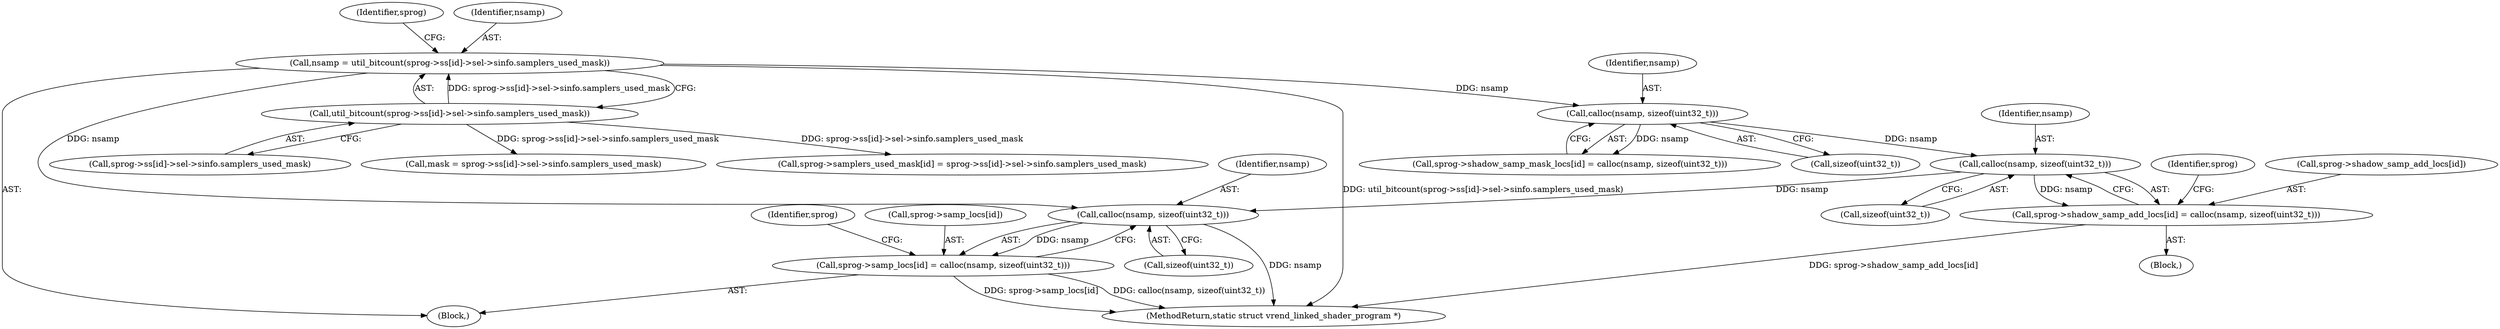 digraph "0_virglrenderer_a2f12a1b0f95b13b6f8dc3d05d7b74b4386394e4@API" {
"1000632" [label="(Call,calloc(nsamp, sizeof(uint32_t)))"];
"1000622" [label="(Call,calloc(nsamp, sizeof(uint32_t)))"];
"1000571" [label="(Call,nsamp = util_bitcount(sprog->ss[id]->sel->sinfo.samplers_used_mask))"];
"1000573" [label="(Call,util_bitcount(sprog->ss[id]->sel->sinfo.samplers_used_mask))"];
"1000626" [label="(Call,sprog->shadow_samp_add_locs[id] = calloc(nsamp, sizeof(uint32_t)))"];
"1000657" [label="(Call,calloc(nsamp, sizeof(uint32_t)))"];
"1000651" [label="(Call,sprog->samp_locs[id] = calloc(nsamp, sizeof(uint32_t)))"];
"1000622" [label="(Call,calloc(nsamp, sizeof(uint32_t)))"];
"1000616" [label="(Call,sprog->shadow_samp_mask_locs[id] = calloc(nsamp, sizeof(uint32_t)))"];
"1000589" [label="(Identifier,sprog)"];
"1000572" [label="(Identifier,nsamp)"];
"1000652" [label="(Call,sprog->samp_locs[id])"];
"1000574" [label="(Call,sprog->ss[id]->sel->sinfo.samplers_used_mask)"];
"1000659" [label="(Call,sizeof(uint32_t))"];
"1000664" [label="(Identifier,sprog)"];
"1000627" [label="(Call,sprog->shadow_samp_add_locs[id])"];
"1000555" [label="(Block,)"];
"1000634" [label="(Call,sizeof(uint32_t))"];
"1000657" [label="(Call,calloc(nsamp, sizeof(uint32_t)))"];
"1000633" [label="(Identifier,nsamp)"];
"1000784" [label="(Call,sprog->samplers_used_mask[id] = sprog->ss[id]->sel->sinfo.samplers_used_mask)"];
"1000624" [label="(Call,sizeof(uint32_t))"];
"1001107" [label="(MethodReturn,static struct vrend_linked_shader_program *)"];
"1000571" [label="(Call,nsamp = util_bitcount(sprog->ss[id]->sel->sinfo.samplers_used_mask))"];
"1000626" [label="(Call,sprog->shadow_samp_add_locs[id] = calloc(nsamp, sizeof(uint32_t)))"];
"1000557" [label="(Call,mask = sprog->ss[id]->sel->sinfo.samplers_used_mask)"];
"1000654" [label="(Identifier,sprog)"];
"1000658" [label="(Identifier,nsamp)"];
"1000632" [label="(Call,calloc(nsamp, sizeof(uint32_t)))"];
"1000623" [label="(Identifier,nsamp)"];
"1000615" [label="(Block,)"];
"1000573" [label="(Call,util_bitcount(sprog->ss[id]->sel->sinfo.samplers_used_mask))"];
"1000651" [label="(Call,sprog->samp_locs[id] = calloc(nsamp, sizeof(uint32_t)))"];
"1000632" -> "1000626"  [label="AST: "];
"1000632" -> "1000634"  [label="CFG: "];
"1000633" -> "1000632"  [label="AST: "];
"1000634" -> "1000632"  [label="AST: "];
"1000626" -> "1000632"  [label="CFG: "];
"1000632" -> "1000626"  [label="DDG: nsamp"];
"1000622" -> "1000632"  [label="DDG: nsamp"];
"1000632" -> "1000657"  [label="DDG: nsamp"];
"1000622" -> "1000616"  [label="AST: "];
"1000622" -> "1000624"  [label="CFG: "];
"1000623" -> "1000622"  [label="AST: "];
"1000624" -> "1000622"  [label="AST: "];
"1000616" -> "1000622"  [label="CFG: "];
"1000622" -> "1000616"  [label="DDG: nsamp"];
"1000571" -> "1000622"  [label="DDG: nsamp"];
"1000571" -> "1000555"  [label="AST: "];
"1000571" -> "1000573"  [label="CFG: "];
"1000572" -> "1000571"  [label="AST: "];
"1000573" -> "1000571"  [label="AST: "];
"1000589" -> "1000571"  [label="CFG: "];
"1000571" -> "1001107"  [label="DDG: util_bitcount(sprog->ss[id]->sel->sinfo.samplers_used_mask)"];
"1000573" -> "1000571"  [label="DDG: sprog->ss[id]->sel->sinfo.samplers_used_mask"];
"1000571" -> "1000657"  [label="DDG: nsamp"];
"1000573" -> "1000574"  [label="CFG: "];
"1000574" -> "1000573"  [label="AST: "];
"1000573" -> "1000557"  [label="DDG: sprog->ss[id]->sel->sinfo.samplers_used_mask"];
"1000573" -> "1000784"  [label="DDG: sprog->ss[id]->sel->sinfo.samplers_used_mask"];
"1000626" -> "1000615"  [label="AST: "];
"1000627" -> "1000626"  [label="AST: "];
"1000654" -> "1000626"  [label="CFG: "];
"1000626" -> "1001107"  [label="DDG: sprog->shadow_samp_add_locs[id]"];
"1000657" -> "1000651"  [label="AST: "];
"1000657" -> "1000659"  [label="CFG: "];
"1000658" -> "1000657"  [label="AST: "];
"1000659" -> "1000657"  [label="AST: "];
"1000651" -> "1000657"  [label="CFG: "];
"1000657" -> "1001107"  [label="DDG: nsamp"];
"1000657" -> "1000651"  [label="DDG: nsamp"];
"1000651" -> "1000555"  [label="AST: "];
"1000652" -> "1000651"  [label="AST: "];
"1000664" -> "1000651"  [label="CFG: "];
"1000651" -> "1001107"  [label="DDG: sprog->samp_locs[id]"];
"1000651" -> "1001107"  [label="DDG: calloc(nsamp, sizeof(uint32_t))"];
}
